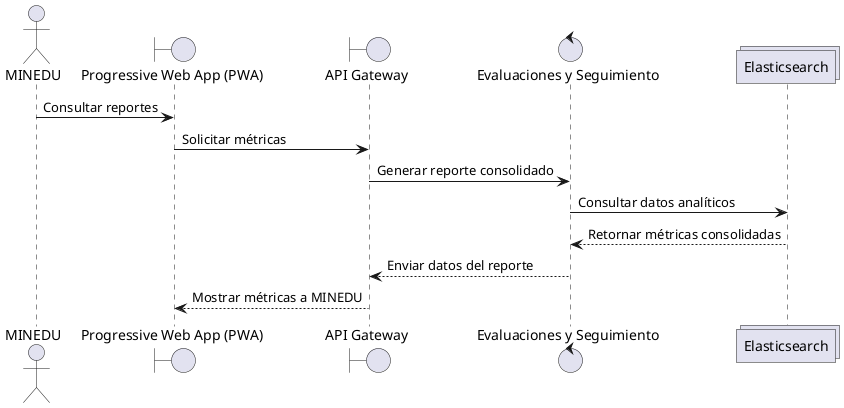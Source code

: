 @startuml
actor "MINEDU" as M
boundary "Progressive Web App (PWA)" as PWA
boundary "API Gateway" as APIGW
control "Evaluaciones y Seguimiento" as Evaluaciones
collections "Elasticsearch" as Elastic

M -> PWA: Consultar reportes
PWA -> APIGW: Solicitar métricas
APIGW -> Evaluaciones: Generar reporte consolidado
Evaluaciones -> Elastic: Consultar datos analíticos
Elastic --> Evaluaciones: Retornar métricas consolidadas
Evaluaciones --> APIGW: Enviar datos del reporte
APIGW --> PWA: Mostrar métricas a MINEDU
@enduml
